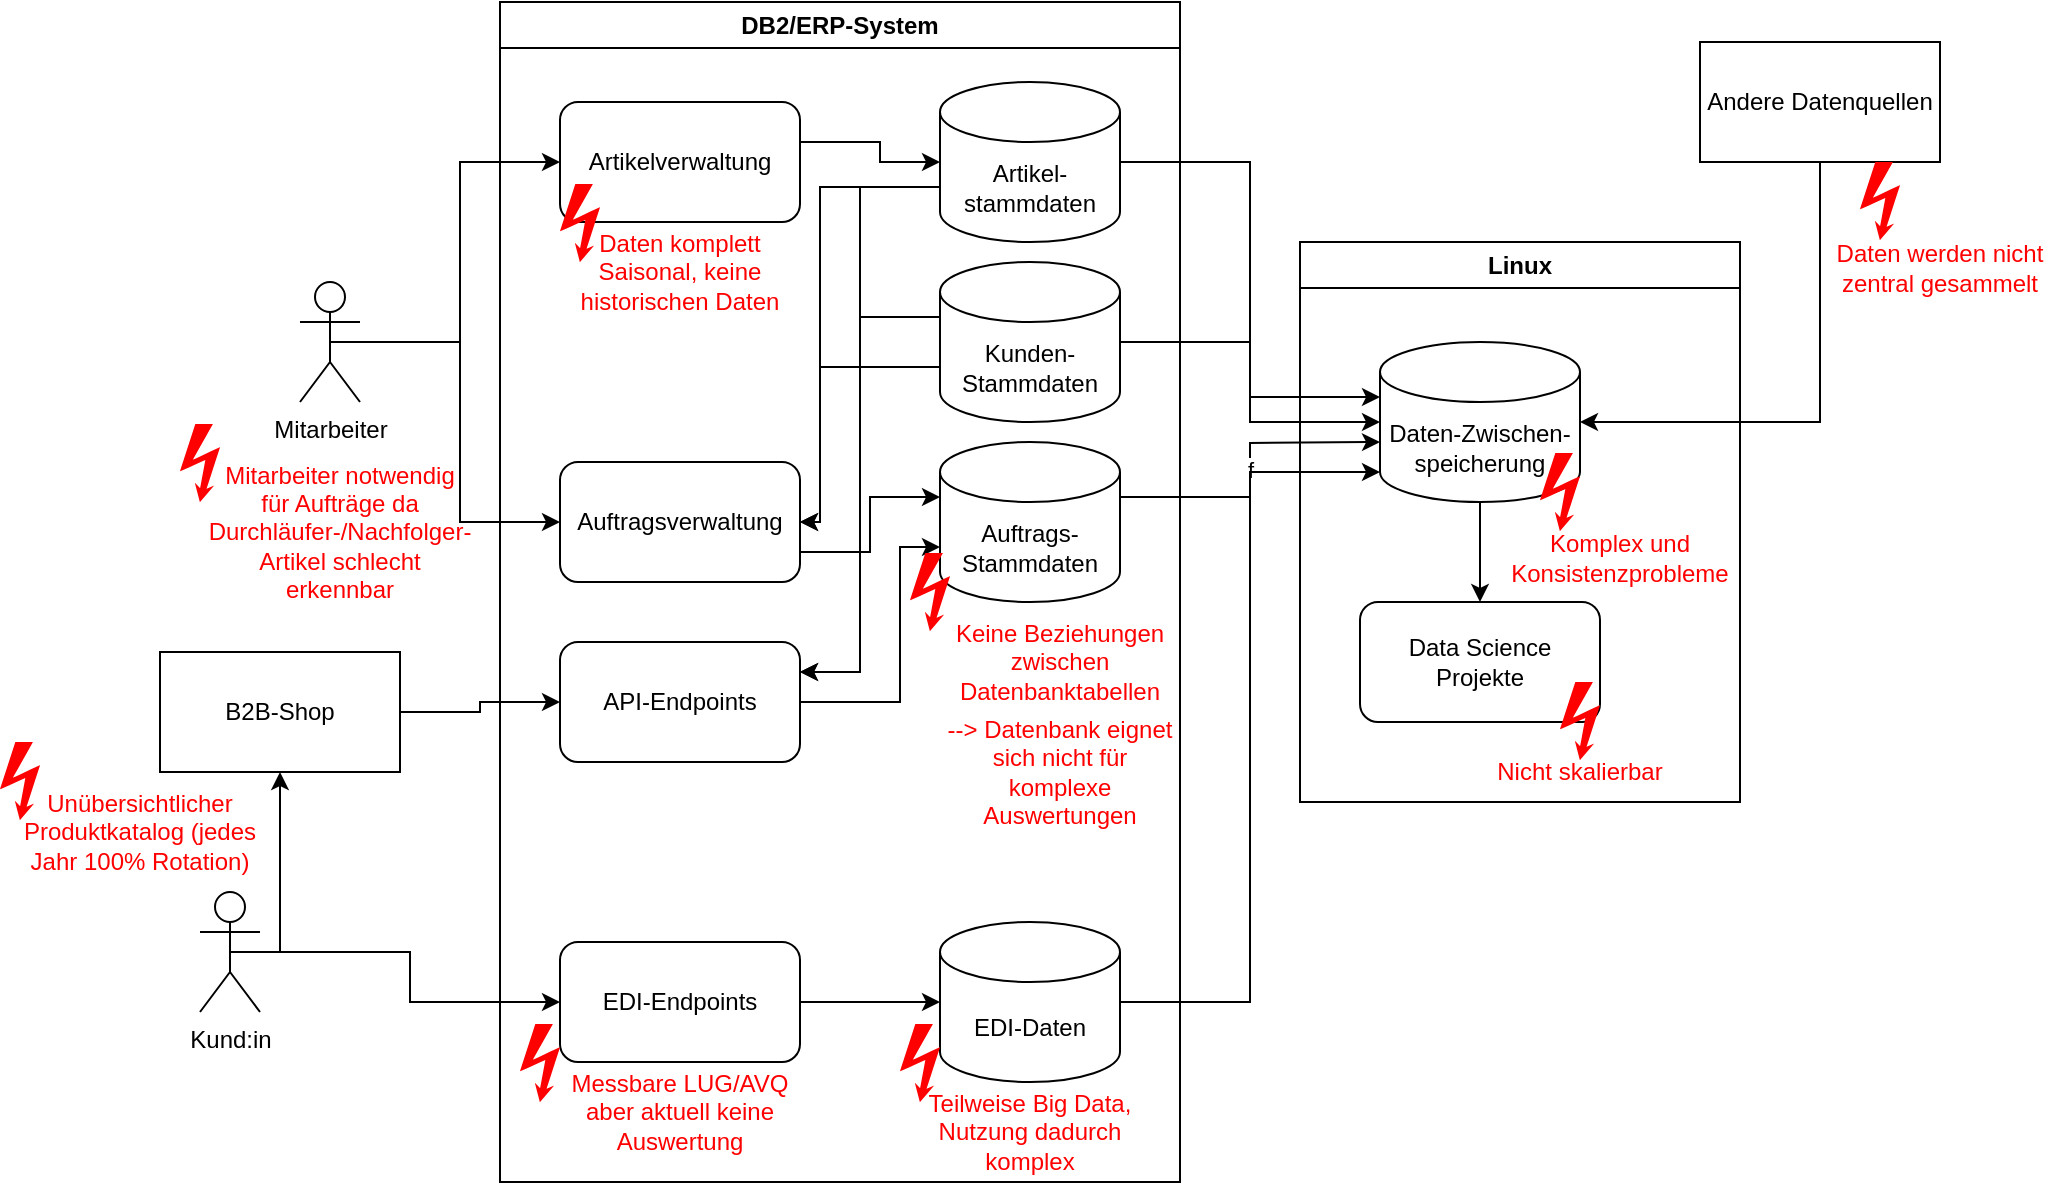 <mxfile version="28.2.8">
  <diagram name="Seite-1" id="3nDPAGsEfANpgGxs2zuc">
    <mxGraphModel dx="1750" dy="575" grid="1" gridSize="10" guides="1" tooltips="1" connect="1" arrows="1" fold="1" page="1" pageScale="1" pageWidth="827" pageHeight="1169" math="0" shadow="0">
      <root>
        <mxCell id="0" />
        <mxCell id="1" parent="0" />
        <mxCell id="k6odBhkB7ekg_1NBam7G-6" value="DB2/ERP-System" style="swimlane;whiteSpace=wrap;html=1;" vertex="1" parent="1">
          <mxGeometry x="-50" y="80" width="340" height="590" as="geometry" />
        </mxCell>
        <mxCell id="k6odBhkB7ekg_1NBam7G-13" style="edgeStyle=orthogonalEdgeStyle;rounded=0;orthogonalLoop=1;jettySize=auto;html=1;exitX=0;exitY=0;exitDx=0;exitDy=52.5;exitPerimeter=0;entryX=1;entryY=0.5;entryDx=0;entryDy=0;" edge="1" parent="k6odBhkB7ekg_1NBam7G-6" source="k6odBhkB7ekg_1NBam7G-2" target="k6odBhkB7ekg_1NBam7G-8">
          <mxGeometry relative="1" as="geometry">
            <Array as="points">
              <mxPoint x="160" y="93" />
              <mxPoint x="160" y="260" />
            </Array>
          </mxGeometry>
        </mxCell>
        <mxCell id="k6odBhkB7ekg_1NBam7G-25" style="edgeStyle=orthogonalEdgeStyle;rounded=0;orthogonalLoop=1;jettySize=auto;html=1;exitX=0;exitY=0;exitDx=0;exitDy=52.5;exitPerimeter=0;entryX=1;entryY=0.25;entryDx=0;entryDy=0;" edge="1" parent="k6odBhkB7ekg_1NBam7G-6" source="k6odBhkB7ekg_1NBam7G-2" target="k6odBhkB7ekg_1NBam7G-24">
          <mxGeometry relative="1" as="geometry">
            <Array as="points">
              <mxPoint x="180" y="93" />
              <mxPoint x="180" y="335" />
            </Array>
          </mxGeometry>
        </mxCell>
        <mxCell id="k6odBhkB7ekg_1NBam7G-2" value="Artikel-&lt;div&gt;stammdaten&lt;/div&gt;" style="shape=cylinder3;whiteSpace=wrap;html=1;boundedLbl=1;backgroundOutline=1;size=15;" vertex="1" parent="k6odBhkB7ekg_1NBam7G-6">
          <mxGeometry x="220" y="40" width="90" height="80" as="geometry" />
        </mxCell>
        <mxCell id="k6odBhkB7ekg_1NBam7G-12" style="edgeStyle=orthogonalEdgeStyle;rounded=0;orthogonalLoop=1;jettySize=auto;html=1;exitX=0;exitY=0;exitDx=0;exitDy=52.5;exitPerimeter=0;entryX=1;entryY=0.5;entryDx=0;entryDy=0;" edge="1" parent="k6odBhkB7ekg_1NBam7G-6" source="k6odBhkB7ekg_1NBam7G-3" target="k6odBhkB7ekg_1NBam7G-8">
          <mxGeometry relative="1" as="geometry">
            <Array as="points">
              <mxPoint x="160" y="183" />
              <mxPoint x="160" y="260" />
            </Array>
          </mxGeometry>
        </mxCell>
        <mxCell id="k6odBhkB7ekg_1NBam7G-26" style="edgeStyle=orthogonalEdgeStyle;rounded=0;orthogonalLoop=1;jettySize=auto;html=1;exitX=0;exitY=0;exitDx=0;exitDy=27.5;exitPerimeter=0;entryX=1;entryY=0.25;entryDx=0;entryDy=0;" edge="1" parent="k6odBhkB7ekg_1NBam7G-6" source="k6odBhkB7ekg_1NBam7G-3" target="k6odBhkB7ekg_1NBam7G-24">
          <mxGeometry relative="1" as="geometry">
            <Array as="points">
              <mxPoint x="180" y="157" />
              <mxPoint x="180" y="335" />
            </Array>
          </mxGeometry>
        </mxCell>
        <mxCell id="k6odBhkB7ekg_1NBam7G-3" value="Kunden- Stammdaten" style="shape=cylinder3;whiteSpace=wrap;html=1;boundedLbl=1;backgroundOutline=1;size=15;" vertex="1" parent="k6odBhkB7ekg_1NBam7G-6">
          <mxGeometry x="220" y="130" width="90" height="80" as="geometry" />
        </mxCell>
        <mxCell id="k6odBhkB7ekg_1NBam7G-52" value="f" style="edgeStyle=orthogonalEdgeStyle;rounded=0;orthogonalLoop=1;jettySize=auto;html=1;exitX=1;exitY=0;exitDx=0;exitDy=27.5;exitPerimeter=0;" edge="1" parent="k6odBhkB7ekg_1NBam7G-6" source="k6odBhkB7ekg_1NBam7G-7">
          <mxGeometry relative="1" as="geometry">
            <mxPoint x="440" y="220" as="targetPoint" />
          </mxGeometry>
        </mxCell>
        <mxCell id="k6odBhkB7ekg_1NBam7G-7" value="Auftrags-Stammdaten" style="shape=cylinder3;whiteSpace=wrap;html=1;boundedLbl=1;backgroundOutline=1;size=15;" vertex="1" parent="k6odBhkB7ekg_1NBam7G-6">
          <mxGeometry x="220" y="220" width="90" height="80" as="geometry" />
        </mxCell>
        <mxCell id="k6odBhkB7ekg_1NBam7G-8" value="Auftragsverwaltung" style="rounded=1;whiteSpace=wrap;html=1;" vertex="1" parent="k6odBhkB7ekg_1NBam7G-6">
          <mxGeometry x="30" y="230" width="120" height="60" as="geometry" />
        </mxCell>
        <mxCell id="k6odBhkB7ekg_1NBam7G-11" style="edgeStyle=orthogonalEdgeStyle;rounded=0;orthogonalLoop=1;jettySize=auto;html=1;exitX=1;exitY=0.75;exitDx=0;exitDy=0;entryX=0;entryY=0;entryDx=0;entryDy=27.5;entryPerimeter=0;" edge="1" parent="k6odBhkB7ekg_1NBam7G-6" source="k6odBhkB7ekg_1NBam7G-8" target="k6odBhkB7ekg_1NBam7G-7">
          <mxGeometry relative="1" as="geometry">
            <Array as="points">
              <mxPoint x="185" y="275" />
              <mxPoint x="185" y="248" />
            </Array>
          </mxGeometry>
        </mxCell>
        <mxCell id="k6odBhkB7ekg_1NBam7G-14" value="Artikelverwaltung" style="rounded=1;whiteSpace=wrap;html=1;" vertex="1" parent="k6odBhkB7ekg_1NBam7G-6">
          <mxGeometry x="30" y="50" width="120" height="60" as="geometry" />
        </mxCell>
        <mxCell id="k6odBhkB7ekg_1NBam7G-15" style="edgeStyle=orthogonalEdgeStyle;rounded=0;orthogonalLoop=1;jettySize=auto;html=1;exitX=1;exitY=0.5;exitDx=0;exitDy=0;entryX=0;entryY=0.5;entryDx=0;entryDy=0;entryPerimeter=0;" edge="1" parent="k6odBhkB7ekg_1NBam7G-6" source="k6odBhkB7ekg_1NBam7G-14" target="k6odBhkB7ekg_1NBam7G-2">
          <mxGeometry relative="1" as="geometry">
            <Array as="points">
              <mxPoint x="150" y="70" />
              <mxPoint x="190" y="70" />
            </Array>
          </mxGeometry>
        </mxCell>
        <mxCell id="k6odBhkB7ekg_1NBam7G-4" value="EDI-Daten" style="shape=cylinder3;whiteSpace=wrap;html=1;boundedLbl=1;backgroundOutline=1;size=15;" vertex="1" parent="k6odBhkB7ekg_1NBam7G-6">
          <mxGeometry x="220" y="460" width="90" height="80" as="geometry" />
        </mxCell>
        <mxCell id="k6odBhkB7ekg_1NBam7G-9" value="EDI-Endpoints" style="rounded=1;whiteSpace=wrap;html=1;" vertex="1" parent="k6odBhkB7ekg_1NBam7G-6">
          <mxGeometry x="30" y="470" width="120" height="60" as="geometry" />
        </mxCell>
        <mxCell id="k6odBhkB7ekg_1NBam7G-10" style="edgeStyle=orthogonalEdgeStyle;rounded=0;orthogonalLoop=1;jettySize=auto;html=1;exitX=1;exitY=0.5;exitDx=0;exitDy=0;entryX=0;entryY=0.5;entryDx=0;entryDy=0;entryPerimeter=0;" edge="1" parent="k6odBhkB7ekg_1NBam7G-6" source="k6odBhkB7ekg_1NBam7G-9" target="k6odBhkB7ekg_1NBam7G-4">
          <mxGeometry relative="1" as="geometry" />
        </mxCell>
        <mxCell id="k6odBhkB7ekg_1NBam7G-24" value="API-Endpoints" style="rounded=1;whiteSpace=wrap;html=1;" vertex="1" parent="k6odBhkB7ekg_1NBam7G-6">
          <mxGeometry x="30" y="320" width="120" height="60" as="geometry" />
        </mxCell>
        <mxCell id="k6odBhkB7ekg_1NBam7G-27" style="edgeStyle=orthogonalEdgeStyle;rounded=0;orthogonalLoop=1;jettySize=auto;html=1;exitX=1;exitY=0.5;exitDx=0;exitDy=0;entryX=0;entryY=0;entryDx=0;entryDy=52.5;entryPerimeter=0;" edge="1" parent="k6odBhkB7ekg_1NBam7G-6" source="k6odBhkB7ekg_1NBam7G-24" target="k6odBhkB7ekg_1NBam7G-7">
          <mxGeometry relative="1" as="geometry">
            <Array as="points">
              <mxPoint x="200" y="350" />
              <mxPoint x="200" y="273" />
            </Array>
          </mxGeometry>
        </mxCell>
        <mxCell id="k6odBhkB7ekg_1NBam7G-23" value="Daten komplett Saisonal, keine historischen Daten" style="text;html=1;whiteSpace=wrap;strokeColor=none;fillColor=none;align=center;verticalAlign=middle;rounded=0;fontColor=#FF0000;" vertex="1" parent="k6odBhkB7ekg_1NBam7G-6">
          <mxGeometry x="30" y="120" width="120" height="30" as="geometry" />
        </mxCell>
        <mxCell id="k6odBhkB7ekg_1NBam7G-32" value="Keine Beziehungen zwischen Datenbanktabellen" style="text;html=1;whiteSpace=wrap;strokeColor=none;fillColor=none;align=center;verticalAlign=middle;rounded=0;fontColor=#FF0000;" vertex="1" parent="k6odBhkB7ekg_1NBam7G-6">
          <mxGeometry x="220" y="314.5" width="120" height="30" as="geometry" />
        </mxCell>
        <mxCell id="k6odBhkB7ekg_1NBam7G-33" value="Teilweise Big Data, Nutzung dadurch komplex" style="text;html=1;whiteSpace=wrap;strokeColor=none;fillColor=none;align=center;verticalAlign=middle;rounded=0;fontColor=#FF0000;" vertex="1" parent="k6odBhkB7ekg_1NBam7G-6">
          <mxGeometry x="205" y="550" width="120" height="30" as="geometry" />
        </mxCell>
        <mxCell id="k6odBhkB7ekg_1NBam7G-36" value="Messbare LUG/AVQ aber aktuell keine Auswertung" style="text;html=1;whiteSpace=wrap;strokeColor=none;fillColor=none;align=center;verticalAlign=middle;rounded=0;fontColor=#FF0000;" vertex="1" parent="k6odBhkB7ekg_1NBam7G-6">
          <mxGeometry x="30" y="540" width="120" height="30" as="geometry" />
        </mxCell>
        <mxCell id="k6odBhkB7ekg_1NBam7G-37" value="--&amp;gt; Datenbank eignet sich nicht für komplexe Auswertungen" style="text;html=1;whiteSpace=wrap;strokeColor=none;fillColor=none;align=center;verticalAlign=middle;rounded=0;fontColor=#FF0000;" vertex="1" parent="k6odBhkB7ekg_1NBam7G-6">
          <mxGeometry x="220" y="370" width="120" height="30" as="geometry" />
        </mxCell>
        <mxCell id="k6odBhkB7ekg_1NBam7G-41" value="" style="shape=mxgraph.signs.safety.high_voltage_2;html=1;pointerEvents=1;fillColor=#FF0000;strokeColor=none;verticalLabelPosition=bottom;verticalAlign=top;align=center;sketch=0;fontColor=#FF0000;" vertex="1" parent="k6odBhkB7ekg_1NBam7G-6">
          <mxGeometry x="205" y="275.5" width="20" height="39" as="geometry" />
        </mxCell>
        <mxCell id="k6odBhkB7ekg_1NBam7G-43" value="" style="shape=mxgraph.signs.safety.high_voltage_2;html=1;pointerEvents=1;fillColor=#FF0000;strokeColor=none;verticalLabelPosition=bottom;verticalAlign=top;align=center;sketch=0;fontColor=#FF0000;" vertex="1" parent="k6odBhkB7ekg_1NBam7G-6">
          <mxGeometry x="200" y="511" width="20" height="39" as="geometry" />
        </mxCell>
        <mxCell id="k6odBhkB7ekg_1NBam7G-39" value="" style="shape=mxgraph.signs.safety.high_voltage_2;html=1;pointerEvents=1;fillColor=#FF0000;strokeColor=none;verticalLabelPosition=bottom;verticalAlign=top;align=center;sketch=0;fontColor=#FF0000;" vertex="1" parent="k6odBhkB7ekg_1NBam7G-6">
          <mxGeometry x="10" y="511" width="20" height="39" as="geometry" />
        </mxCell>
        <mxCell id="k6odBhkB7ekg_1NBam7G-46" value="" style="shape=mxgraph.signs.safety.high_voltage_2;html=1;pointerEvents=1;fillColor=#FF0000;strokeColor=none;verticalLabelPosition=bottom;verticalAlign=top;align=center;sketch=0;fontColor=#FF0000;" vertex="1" parent="k6odBhkB7ekg_1NBam7G-6">
          <mxGeometry x="30" y="91" width="20" height="39" as="geometry" />
        </mxCell>
        <mxCell id="k6odBhkB7ekg_1NBam7G-19" style="edgeStyle=orthogonalEdgeStyle;rounded=0;orthogonalLoop=1;jettySize=auto;html=1;exitX=0.5;exitY=0.5;exitDx=0;exitDy=0;exitPerimeter=0;entryX=0;entryY=0.5;entryDx=0;entryDy=0;" edge="1" parent="1" source="k6odBhkB7ekg_1NBam7G-17" target="k6odBhkB7ekg_1NBam7G-14">
          <mxGeometry relative="1" as="geometry" />
        </mxCell>
        <mxCell id="k6odBhkB7ekg_1NBam7G-20" style="edgeStyle=orthogonalEdgeStyle;rounded=0;orthogonalLoop=1;jettySize=auto;html=1;exitX=0.5;exitY=0.5;exitDx=0;exitDy=0;exitPerimeter=0;entryX=0;entryY=0.5;entryDx=0;entryDy=0;" edge="1" parent="1" source="k6odBhkB7ekg_1NBam7G-17" target="k6odBhkB7ekg_1NBam7G-8">
          <mxGeometry relative="1" as="geometry" />
        </mxCell>
        <mxCell id="k6odBhkB7ekg_1NBam7G-17" value="Mitarbeiter" style="shape=umlActor;verticalLabelPosition=bottom;verticalAlign=top;html=1;outlineConnect=0;" vertex="1" parent="1">
          <mxGeometry x="-150" y="220" width="30" height="60" as="geometry" />
        </mxCell>
        <mxCell id="k6odBhkB7ekg_1NBam7G-29" style="edgeStyle=orthogonalEdgeStyle;rounded=0;orthogonalLoop=1;jettySize=auto;html=1;exitX=1;exitY=0.5;exitDx=0;exitDy=0;entryX=0;entryY=0.5;entryDx=0;entryDy=0;" edge="1" parent="1" source="k6odBhkB7ekg_1NBam7G-28" target="k6odBhkB7ekg_1NBam7G-24">
          <mxGeometry relative="1" as="geometry" />
        </mxCell>
        <mxCell id="k6odBhkB7ekg_1NBam7G-28" value="B2B-Shop" style="rounded=0;whiteSpace=wrap;html=1;" vertex="1" parent="1">
          <mxGeometry x="-220" y="405" width="120" height="60" as="geometry" />
        </mxCell>
        <mxCell id="k6odBhkB7ekg_1NBam7G-30" style="edgeStyle=orthogonalEdgeStyle;rounded=0;orthogonalLoop=1;jettySize=auto;html=1;exitX=0.5;exitY=0.5;exitDx=0;exitDy=0;exitPerimeter=0;entryX=0.5;entryY=1;entryDx=0;entryDy=0;" edge="1" parent="1" source="k6odBhkB7ekg_1NBam7G-16" target="k6odBhkB7ekg_1NBam7G-28">
          <mxGeometry relative="1" as="geometry">
            <Array as="points">
              <mxPoint x="-160" y="555" />
            </Array>
          </mxGeometry>
        </mxCell>
        <mxCell id="k6odBhkB7ekg_1NBam7G-16" value="Kund:in" style="shape=umlActor;verticalLabelPosition=bottom;verticalAlign=top;html=1;outlineConnect=0;" vertex="1" parent="1">
          <mxGeometry x="-200" y="525" width="30" height="60" as="geometry" />
        </mxCell>
        <mxCell id="k6odBhkB7ekg_1NBam7G-18" style="edgeStyle=orthogonalEdgeStyle;rounded=0;orthogonalLoop=1;jettySize=auto;html=1;exitX=0.5;exitY=0.5;exitDx=0;exitDy=0;exitPerimeter=0;entryX=0;entryY=0.5;entryDx=0;entryDy=0;" edge="1" parent="1" source="k6odBhkB7ekg_1NBam7G-16" target="k6odBhkB7ekg_1NBam7G-9">
          <mxGeometry relative="1" as="geometry" />
        </mxCell>
        <mxCell id="k6odBhkB7ekg_1NBam7G-34" value="Unübersichtlicher Produktkatalog (jedes Jahr 100% Rotation)" style="text;html=1;whiteSpace=wrap;strokeColor=none;fillColor=none;align=center;verticalAlign=middle;rounded=0;fontColor=#FF0000;" vertex="1" parent="1">
          <mxGeometry x="-290" y="480" width="120" height="30" as="geometry" />
        </mxCell>
        <mxCell id="k6odBhkB7ekg_1NBam7G-35" value="Mitarbeiter notwendig für Aufträge da Durchläufer-/Nachfolger-Artikel schlecht erkennbar" style="text;html=1;whiteSpace=wrap;strokeColor=none;fillColor=none;align=center;verticalAlign=middle;rounded=0;fontColor=#FF0000;" vertex="1" parent="1">
          <mxGeometry x="-190" y="330" width="120" height="30" as="geometry" />
        </mxCell>
        <mxCell id="k6odBhkB7ekg_1NBam7G-42" value="" style="shape=mxgraph.signs.safety.high_voltage_2;html=1;pointerEvents=1;fillColor=#FF0000;strokeColor=none;verticalLabelPosition=bottom;verticalAlign=top;align=center;sketch=0;fontColor=#FF0000;" vertex="1" parent="1">
          <mxGeometry x="-210" y="291" width="20" height="39" as="geometry" />
        </mxCell>
        <mxCell id="k6odBhkB7ekg_1NBam7G-45" value="" style="shape=mxgraph.signs.safety.high_voltage_2;html=1;pointerEvents=1;fillColor=#FF0000;strokeColor=none;verticalLabelPosition=bottom;verticalAlign=top;align=center;sketch=0;fontColor=#FF0000;" vertex="1" parent="1">
          <mxGeometry x="-300" y="450" width="20" height="39" as="geometry" />
        </mxCell>
        <mxCell id="k6odBhkB7ekg_1NBam7G-47" value="Linux" style="swimlane;whiteSpace=wrap;html=1;" vertex="1" parent="1">
          <mxGeometry x="350" y="200" width="220" height="280" as="geometry" />
        </mxCell>
        <mxCell id="k6odBhkB7ekg_1NBam7G-55" style="edgeStyle=orthogonalEdgeStyle;rounded=0;orthogonalLoop=1;jettySize=auto;html=1;exitX=0.5;exitY=1;exitDx=0;exitDy=0;exitPerimeter=0;" edge="1" parent="k6odBhkB7ekg_1NBam7G-47" source="k6odBhkB7ekg_1NBam7G-49" target="k6odBhkB7ekg_1NBam7G-48">
          <mxGeometry relative="1" as="geometry" />
        </mxCell>
        <mxCell id="k6odBhkB7ekg_1NBam7G-49" value="Daten-Zwischen-speicherung" style="shape=cylinder3;whiteSpace=wrap;html=1;boundedLbl=1;backgroundOutline=1;size=15;" vertex="1" parent="k6odBhkB7ekg_1NBam7G-47">
          <mxGeometry x="40" y="50" width="100" height="80" as="geometry" />
        </mxCell>
        <mxCell id="k6odBhkB7ekg_1NBam7G-48" value="Data Science Projekte" style="rounded=1;whiteSpace=wrap;html=1;" vertex="1" parent="k6odBhkB7ekg_1NBam7G-47">
          <mxGeometry x="30" y="180" width="120" height="60" as="geometry" />
        </mxCell>
        <mxCell id="k6odBhkB7ekg_1NBam7G-57" value="Nicht skalierbar" style="text;html=1;whiteSpace=wrap;strokeColor=none;fillColor=none;align=center;verticalAlign=middle;rounded=0;fontColor=#FF0000;" vertex="1" parent="k6odBhkB7ekg_1NBam7G-47">
          <mxGeometry x="80" y="250" width="120" height="30" as="geometry" />
        </mxCell>
        <mxCell id="k6odBhkB7ekg_1NBam7G-59" value="Komplex und Konsistenzprobleme" style="text;html=1;whiteSpace=wrap;strokeColor=none;fillColor=none;align=center;verticalAlign=middle;rounded=0;fontColor=#FF0000;" vertex="1" parent="k6odBhkB7ekg_1NBam7G-47">
          <mxGeometry x="100" y="143" width="120" height="30" as="geometry" />
        </mxCell>
        <mxCell id="k6odBhkB7ekg_1NBam7G-50" style="edgeStyle=orthogonalEdgeStyle;rounded=0;orthogonalLoop=1;jettySize=auto;html=1;exitX=1;exitY=0.5;exitDx=0;exitDy=0;exitPerimeter=0;entryX=0;entryY=0;entryDx=0;entryDy=27.5;entryPerimeter=0;" edge="1" parent="1" source="k6odBhkB7ekg_1NBam7G-2" target="k6odBhkB7ekg_1NBam7G-49">
          <mxGeometry relative="1" as="geometry" />
        </mxCell>
        <mxCell id="k6odBhkB7ekg_1NBam7G-51" style="edgeStyle=orthogonalEdgeStyle;rounded=0;orthogonalLoop=1;jettySize=auto;html=1;exitX=1;exitY=0.5;exitDx=0;exitDy=0;exitPerimeter=0;" edge="1" parent="1" source="k6odBhkB7ekg_1NBam7G-3" target="k6odBhkB7ekg_1NBam7G-49">
          <mxGeometry relative="1" as="geometry" />
        </mxCell>
        <mxCell id="k6odBhkB7ekg_1NBam7G-53" style="edgeStyle=orthogonalEdgeStyle;rounded=0;orthogonalLoop=1;jettySize=auto;html=1;exitX=1;exitY=0.5;exitDx=0;exitDy=0;exitPerimeter=0;entryX=0;entryY=1;entryDx=0;entryDy=-15;entryPerimeter=0;" edge="1" parent="1" source="k6odBhkB7ekg_1NBam7G-4" target="k6odBhkB7ekg_1NBam7G-49">
          <mxGeometry relative="1" as="geometry" />
        </mxCell>
        <mxCell id="k6odBhkB7ekg_1NBam7G-56" value="Andere Datenquellen" style="rounded=0;whiteSpace=wrap;html=1;" vertex="1" parent="1">
          <mxGeometry x="550" y="100" width="120" height="60" as="geometry" />
        </mxCell>
        <mxCell id="k6odBhkB7ekg_1NBam7G-58" value="" style="shape=mxgraph.signs.safety.high_voltage_2;html=1;pointerEvents=1;fillColor=#FF0000;strokeColor=none;verticalLabelPosition=bottom;verticalAlign=top;align=center;sketch=0;fontColor=#FF0000;" vertex="1" parent="1">
          <mxGeometry x="480" y="420" width="20" height="39" as="geometry" />
        </mxCell>
        <mxCell id="k6odBhkB7ekg_1NBam7G-60" value="" style="shape=mxgraph.signs.safety.high_voltage_2;html=1;pointerEvents=1;fillColor=#FF0000;strokeColor=none;verticalLabelPosition=bottom;verticalAlign=top;align=center;sketch=0;fontColor=#FF0000;" vertex="1" parent="1">
          <mxGeometry x="470" y="305.5" width="20" height="39" as="geometry" />
        </mxCell>
        <mxCell id="k6odBhkB7ekg_1NBam7G-61" style="edgeStyle=orthogonalEdgeStyle;rounded=0;orthogonalLoop=1;jettySize=auto;html=1;exitX=0.5;exitY=1;exitDx=0;exitDy=0;entryX=1;entryY=0.5;entryDx=0;entryDy=0;entryPerimeter=0;" edge="1" parent="1" source="k6odBhkB7ekg_1NBam7G-56" target="k6odBhkB7ekg_1NBam7G-49">
          <mxGeometry relative="1" as="geometry" />
        </mxCell>
        <mxCell id="k6odBhkB7ekg_1NBam7G-62" value="Daten werden nicht zentral gesammelt" style="text;html=1;whiteSpace=wrap;strokeColor=none;fillColor=none;align=center;verticalAlign=middle;rounded=0;fontColor=#FF0000;" vertex="1" parent="1">
          <mxGeometry x="610" y="197.5" width="120" height="30" as="geometry" />
        </mxCell>
        <mxCell id="k6odBhkB7ekg_1NBam7G-63" value="" style="shape=mxgraph.signs.safety.high_voltage_2;html=1;pointerEvents=1;fillColor=#FF0000;strokeColor=none;verticalLabelPosition=bottom;verticalAlign=top;align=center;sketch=0;fontColor=#FF0000;" vertex="1" parent="1">
          <mxGeometry x="630" y="160" width="20" height="39" as="geometry" />
        </mxCell>
      </root>
    </mxGraphModel>
  </diagram>
</mxfile>
